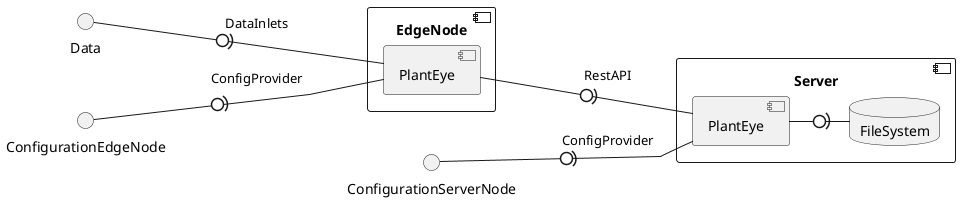 @startuml
skinparam linetype polyline
left to right direction

interface Data
interface ConfigurationEdgeNode
interface ConfigurationServerNode

component EdgeNode {
    component "PlantEye" as PlantEye_EdgeNode
}

component Server {
    database FileSystem
    component "PlantEye" as PlantEye_Server
}

Data -0)-  PlantEye_EdgeNode: DataInlets
ConfigurationEdgeNode -0)- PlantEye_EdgeNode: ConfigProvider
PlantEye_EdgeNode -0)- PlantEye_Server: RestAPI
ConfigurationServerNode -0)- PlantEye_Server: ConfigProvider
PlantEye_Server -0)- FileSystem

@enduml